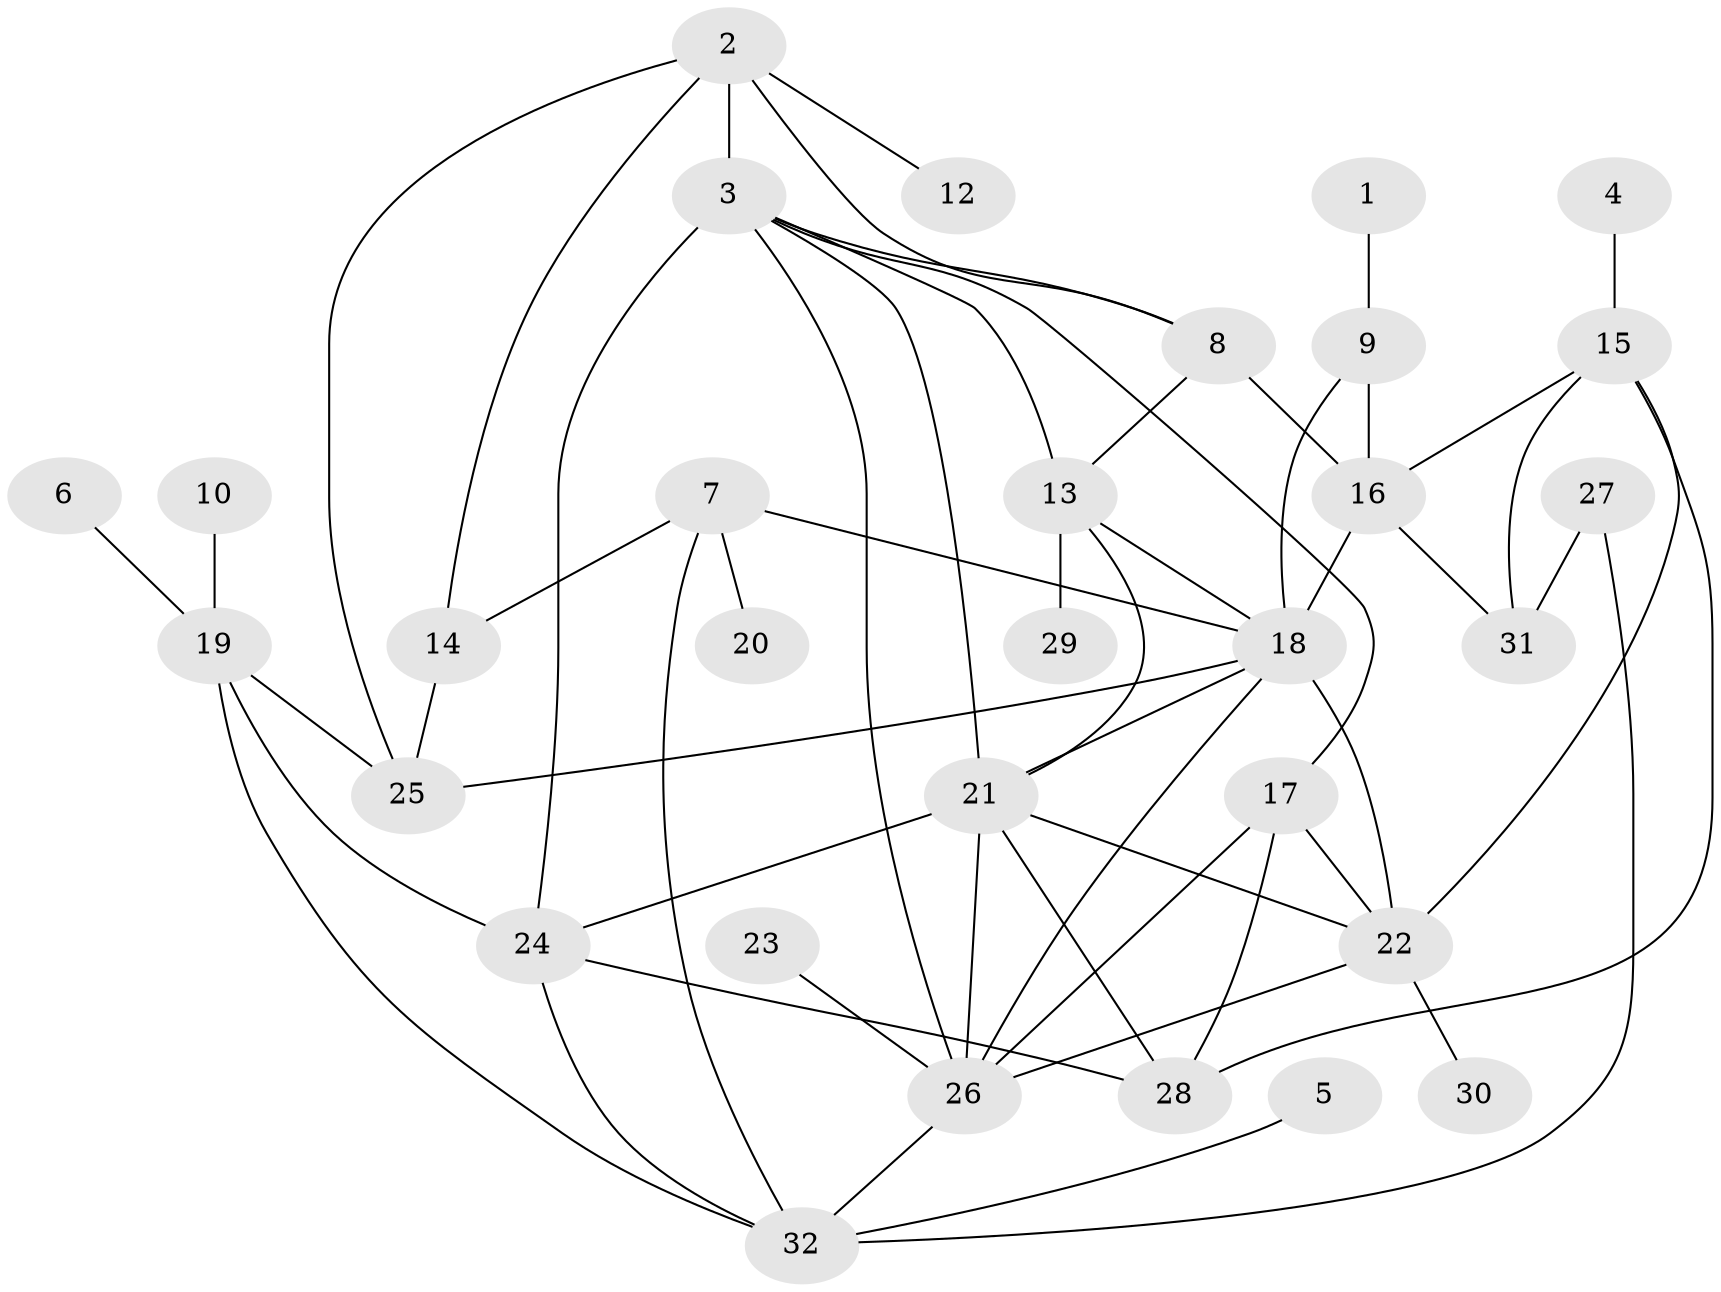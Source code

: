 // original degree distribution, {1: 0.23076923076923078, 5: 0.1346153846153846, 2: 0.21153846153846154, 7: 0.038461538461538464, 4: 0.11538461538461539, 3: 0.17307692307692307, 0: 0.019230769230769232, 8: 0.038461538461538464, 6: 0.038461538461538464}
// Generated by graph-tools (version 1.1) at 2025/35/03/04/25 23:35:56]
// undirected, 31 vertices, 56 edges
graph export_dot {
  node [color=gray90,style=filled];
  1;
  2;
  3;
  4;
  5;
  6;
  7;
  8;
  9;
  10;
  12;
  13;
  14;
  15;
  16;
  17;
  18;
  19;
  20;
  21;
  22;
  23;
  24;
  25;
  26;
  27;
  28;
  29;
  30;
  31;
  32;
  1 -- 9 [weight=1.0];
  2 -- 3 [weight=2.0];
  2 -- 8 [weight=1.0];
  2 -- 12 [weight=1.0];
  2 -- 14 [weight=1.0];
  2 -- 25 [weight=2.0];
  3 -- 8 [weight=1.0];
  3 -- 13 [weight=1.0];
  3 -- 17 [weight=1.0];
  3 -- 21 [weight=1.0];
  3 -- 24 [weight=3.0];
  3 -- 26 [weight=1.0];
  4 -- 15 [weight=1.0];
  5 -- 32 [weight=1.0];
  6 -- 19 [weight=1.0];
  7 -- 14 [weight=1.0];
  7 -- 18 [weight=1.0];
  7 -- 20 [weight=1.0];
  7 -- 32 [weight=1.0];
  8 -- 13 [weight=1.0];
  8 -- 16 [weight=1.0];
  9 -- 16 [weight=1.0];
  9 -- 18 [weight=1.0];
  10 -- 19 [weight=1.0];
  13 -- 18 [weight=1.0];
  13 -- 21 [weight=1.0];
  13 -- 29 [weight=1.0];
  14 -- 25 [weight=1.0];
  15 -- 16 [weight=1.0];
  15 -- 22 [weight=1.0];
  15 -- 28 [weight=1.0];
  15 -- 31 [weight=1.0];
  16 -- 18 [weight=1.0];
  16 -- 31 [weight=1.0];
  17 -- 22 [weight=1.0];
  17 -- 26 [weight=1.0];
  17 -- 28 [weight=1.0];
  18 -- 21 [weight=2.0];
  18 -- 22 [weight=1.0];
  18 -- 25 [weight=1.0];
  18 -- 26 [weight=1.0];
  19 -- 24 [weight=1.0];
  19 -- 25 [weight=1.0];
  19 -- 32 [weight=1.0];
  21 -- 22 [weight=1.0];
  21 -- 24 [weight=1.0];
  21 -- 26 [weight=1.0];
  21 -- 28 [weight=1.0];
  22 -- 26 [weight=1.0];
  22 -- 30 [weight=1.0];
  23 -- 26 [weight=1.0];
  24 -- 28 [weight=1.0];
  24 -- 32 [weight=1.0];
  26 -- 32 [weight=1.0];
  27 -- 31 [weight=1.0];
  27 -- 32 [weight=1.0];
}
